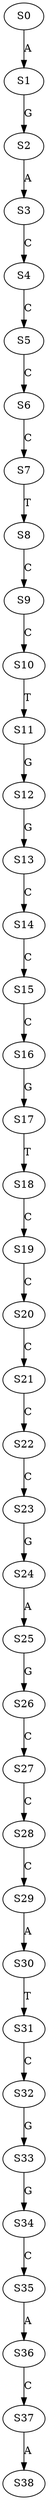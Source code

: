 strict digraph  {
	S0 -> S1 [ label = A ];
	S1 -> S2 [ label = G ];
	S2 -> S3 [ label = A ];
	S3 -> S4 [ label = C ];
	S4 -> S5 [ label = C ];
	S5 -> S6 [ label = C ];
	S6 -> S7 [ label = C ];
	S7 -> S8 [ label = T ];
	S8 -> S9 [ label = C ];
	S9 -> S10 [ label = C ];
	S10 -> S11 [ label = T ];
	S11 -> S12 [ label = G ];
	S12 -> S13 [ label = G ];
	S13 -> S14 [ label = C ];
	S14 -> S15 [ label = C ];
	S15 -> S16 [ label = C ];
	S16 -> S17 [ label = G ];
	S17 -> S18 [ label = T ];
	S18 -> S19 [ label = C ];
	S19 -> S20 [ label = C ];
	S20 -> S21 [ label = C ];
	S21 -> S22 [ label = C ];
	S22 -> S23 [ label = C ];
	S23 -> S24 [ label = G ];
	S24 -> S25 [ label = A ];
	S25 -> S26 [ label = G ];
	S26 -> S27 [ label = C ];
	S27 -> S28 [ label = C ];
	S28 -> S29 [ label = C ];
	S29 -> S30 [ label = A ];
	S30 -> S31 [ label = T ];
	S31 -> S32 [ label = C ];
	S32 -> S33 [ label = G ];
	S33 -> S34 [ label = G ];
	S34 -> S35 [ label = C ];
	S35 -> S36 [ label = A ];
	S36 -> S37 [ label = C ];
	S37 -> S38 [ label = A ];
}
